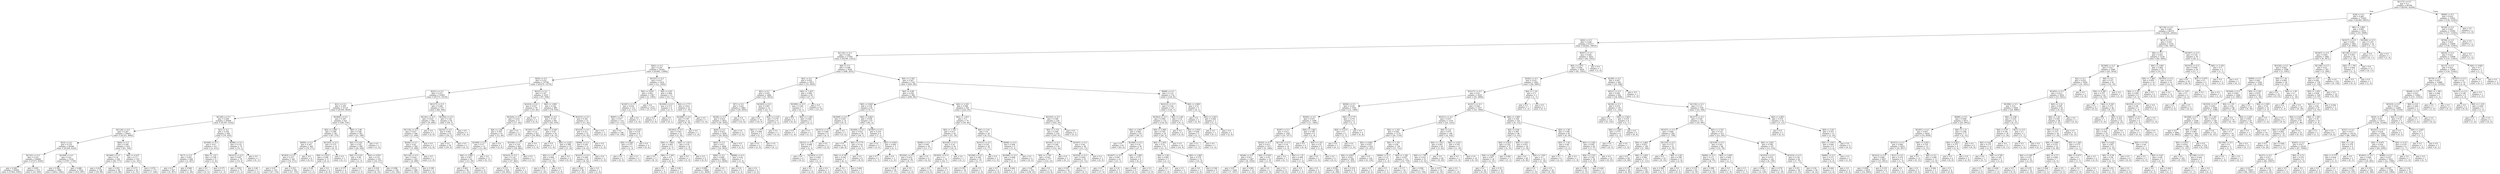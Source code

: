 digraph Tree {
node [shape=box] ;
0 [label="X[1173] <= 0.5\ngini = 0.5\nsamples = 84796\nvalue = [42502, 42294]"] ;
1 [label="X[36] <= 0.5\ngini = 0.485\nsamples = 72295\nvalue = [42364, 29931]"] ;
0 -> 1 [labeldistance=2.5, labelangle=45, headlabel="True"] ;
2 [label="X[1136] <= 0.5\ngini = 0.462\nsamples = 66376\nvalue = [42354, 24022]"] ;
1 -> 2 ;
3 [label="X[20] <= 0.5\ngini = 0.428\nsamples = 61217\nvalue = [42262, 18955]"] ;
2 -> 3 ;
4 [label="X[1130] <= 0.5\ngini = 0.392\nsamples = 57592\nvalue = [42180, 15412]"] ;
3 -> 4 ;
5 [label="X[45] <= 0.5\ngini = 0.355\nsamples = 54162\nvalue = [41682, 12480]"] ;
4 -> 5 ;
6 [label="X[30] <= 0.5\ngini = 0.332\nsamples = 52748\nvalue = [41670, 11078]"] ;
5 -> 6 ;
7 [label="X[221] <= 0.5\ngini = 0.315\nsamples = 51693\nvalue = [41573, 10120]"] ;
6 -> 7 ;
8 [label="X[11] <= 0.5\ngini = 0.305\nsamples = 51121\nvalue = [41505, 9616]"] ;
7 -> 8 ;
9 [label="X[1185] <= 0.5\ngini = 0.296\nsamples = 50499\nvalue = [41397, 9102]"] ;
8 -> 9 ;
10 [label="X[1126] <= 0.5\ngini = 0.287\nsamples = 50003\nvalue = [41321, 8682]"] ;
9 -> 10 ;
11 [label="X[10] <= 0.5\ngini = 0.279\nsamples = 49584\nvalue = [41260, 8324]"] ;
10 -> 11 ;
12 [label="X[1161] <= 0.5\ngini = 0.255\nsamples = 44068\nvalue = [37473, 6595]"] ;
11 -> 12 ;
13 [label="gini = 0.249\nsamples = 43858\nvalue = [37463, 6395]"] ;
12 -> 13 ;
14 [label="gini = 0.091\nsamples = 210\nvalue = [10, 200]"] ;
12 -> 14 ;
15 [label="X[1009] <= 0.5\ngini = 0.43\nsamples = 5516\nvalue = [3787, 1729]"] ;
11 -> 15 ;
16 [label="gini = 0.392\nsamples = 3894\nvalue = [2852, 1042]"] ;
15 -> 16 ;
17 [label="gini = 0.488\nsamples = 1622\nvalue = [935, 687]"] ;
15 -> 17 ;
18 [label="X[60] <= 0.5\ngini = 0.249\nsamples = 419\nvalue = [61, 358]"] ;
10 -> 18 ;
19 [label="X[1009] <= 0.5\ngini = 0.34\nsamples = 226\nvalue = [49, 177]"] ;
18 -> 19 ;
20 [label="gini = 0.424\nsamples = 128\nvalue = [39, 89]"] ;
19 -> 20 ;
21 [label="gini = 0.183\nsamples = 98\nvalue = [10, 88]"] ;
19 -> 21 ;
22 [label="X[0] <= 0.475\ngini = 0.117\nsamples = 193\nvalue = [12, 181]"] ;
18 -> 22 ;
23 [label="gini = 0.375\nsamples = 20\nvalue = [5, 15]"] ;
22 -> 23 ;
24 [label="gini = 0.078\nsamples = 173\nvalue = [7, 166]"] ;
22 -> 24 ;
25 [label="X[3] <= 0.5\ngini = 0.259\nsamples = 496\nvalue = [76, 420]"] ;
9 -> 25 ;
26 [label="X[1000] <= 0.5\ngini = 0.01\nsamples = 417\nvalue = [2, 415]"] ;
25 -> 26 ;
27 [label="X[17] <= 0.5\ngini = 0.005\nsamples = 408\nvalue = [1, 407]"] ;
26 -> 27 ;
28 [label="gini = 0.0\nsamples = 367\nvalue = [0, 367]"] ;
27 -> 28 ;
29 [label="gini = 0.048\nsamples = 41\nvalue = [1, 40]"] ;
27 -> 29 ;
30 [label="X[0] <= 1.67\ngini = 0.198\nsamples = 9\nvalue = [1, 8]"] ;
26 -> 30 ;
31 [label="gini = 0.0\nsamples = 5\nvalue = [0, 5]"] ;
30 -> 31 ;
32 [label="gini = 0.375\nsamples = 4\nvalue = [1, 3]"] ;
30 -> 32 ;
33 [label="X[998] <= 0.5\ngini = 0.119\nsamples = 79\nvalue = [74, 5]"] ;
25 -> 33 ;
34 [label="X[1012] <= 0.5\ngini = 0.097\nsamples = 78\nvalue = [74, 4]"] ;
33 -> 34 ;
35 [label="gini = 0.053\nsamples = 73\nvalue = [71, 2]"] ;
34 -> 35 ;
36 [label="gini = 0.48\nsamples = 5\nvalue = [3, 2]"] ;
34 -> 36 ;
37 [label="gini = 0.0\nsamples = 1\nvalue = [0, 1]"] ;
33 -> 37 ;
38 [label="X[1009] <= 0.5\ngini = 0.287\nsamples = 622\nvalue = [108, 514]"] ;
8 -> 38 ;
39 [label="X[0] <= 2.885\ngini = 0.366\nsamples = 361\nvalue = [87, 274]"] ;
38 -> 39 ;
40 [label="X[999] <= 0.5\ngini = 0.347\nsamples = 349\nvalue = [78, 271]"] ;
39 -> 40 ;
41 [label="X[1003] <= 0.5\ngini = 0.337\nsamples = 345\nvalue = [74, 271]"] ;
40 -> 41 ;
42 [label="gini = 0.41\nsamples = 163\nvalue = [47, 116]"] ;
41 -> 42 ;
43 [label="gini = 0.253\nsamples = 182\nvalue = [27, 155]"] ;
41 -> 43 ;
44 [label="gini = 0.0\nsamples = 4\nvalue = [4, 0]"] ;
40 -> 44 ;
45 [label="X[1203] <= 0.5\ngini = 0.375\nsamples = 12\nvalue = [9, 3]"] ;
39 -> 45 ;
46 [label="X[0] <= 2.915\ngini = 0.298\nsamples = 11\nvalue = [9, 2]"] ;
45 -> 46 ;
47 [label="gini = 0.48\nsamples = 5\nvalue = [3, 2]"] ;
46 -> 47 ;
48 [label="gini = 0.0\nsamples = 6\nvalue = [6, 0]"] ;
46 -> 48 ;
49 [label="gini = 0.0\nsamples = 1\nvalue = [0, 1]"] ;
45 -> 49 ;
50 [label="X[0] <= 2.96\ngini = 0.148\nsamples = 261\nvalue = [21, 240]"] ;
38 -> 50 ;
51 [label="X[0] <= 0.325\ngini = 0.142\nsamples = 260\nvalue = [20, 240]"] ;
50 -> 51 ;
52 [label="X[0] <= 0.315\ngini = 0.48\nsamples = 5\nvalue = [2, 3]"] ;
51 -> 52 ;
53 [label="gini = 0.375\nsamples = 4\nvalue = [1, 3]"] ;
52 -> 53 ;
54 [label="gini = 0.0\nsamples = 1\nvalue = [1, 0]"] ;
52 -> 54 ;
55 [label="X[0] <= 0.935\ngini = 0.131\nsamples = 255\nvalue = [18, 237]"] ;
51 -> 55 ;
56 [label="gini = 0.228\nsamples = 61\nvalue = [8, 53]"] ;
55 -> 56 ;
57 [label="gini = 0.098\nsamples = 194\nvalue = [10, 184]"] ;
55 -> 57 ;
58 [label="gini = 0.0\nsamples = 1\nvalue = [1, 0]"] ;
50 -> 58 ;
59 [label="X[1217] <= 0.5\ngini = 0.209\nsamples = 572\nvalue = [68, 504]"] ;
7 -> 59 ;
60 [label="X[1241] <= 0.5\ngini = 0.035\nsamples = 508\nvalue = [9, 499]"] ;
59 -> 60 ;
61 [label="X[1134] <= 0.5\ngini = 0.027\nsamples = 506\nvalue = [7, 499]"] ;
60 -> 61 ;
62 [label="X[206] <= 0.5\ngini = 0.02\nsamples = 504\nvalue = [5, 499]"] ;
61 -> 62 ;
63 [label="X[1116] <= 0.5\ngini = 0.016\nsamples = 503\nvalue = [4, 499]"] ;
62 -> 63 ;
64 [label="gini = 0.012\nsamples = 494\nvalue = [3, 491]"] ;
63 -> 64 ;
65 [label="gini = 0.198\nsamples = 9\nvalue = [1, 8]"] ;
63 -> 65 ;
66 [label="gini = 0.0\nsamples = 1\nvalue = [1, 0]"] ;
62 -> 66 ;
67 [label="gini = 0.0\nsamples = 2\nvalue = [2, 0]"] ;
61 -> 67 ;
68 [label="gini = 0.0\nsamples = 2\nvalue = [2, 0]"] ;
60 -> 68 ;
69 [label="X[1054] <= 0.5\ngini = 0.144\nsamples = 64\nvalue = [59, 5]"] ;
59 -> 69 ;
70 [label="X[210] <= 0.5\ngini = 0.063\nsamples = 61\nvalue = [59, 2]"] ;
69 -> 70 ;
71 [label="gini = 0.0\nsamples = 59\nvalue = [59, 0]"] ;
70 -> 71 ;
72 [label="gini = 0.0\nsamples = 2\nvalue = [0, 2]"] ;
70 -> 72 ;
73 [label="gini = 0.0\nsamples = 3\nvalue = [0, 3]"] ;
69 -> 73 ;
74 [label="X[222] <= 0.5\ngini = 0.167\nsamples = 1055\nvalue = [97, 958]"] ;
6 -> 74 ;
75 [label="X[1010] <= 0.5\ngini = 0.437\nsamples = 59\nvalue = [19, 40]"] ;
74 -> 75 ;
76 [label="X[1020] <= 0.5\ngini = 0.419\nsamples = 57\nvalue = [17, 40]"] ;
75 -> 76 ;
77 [label="X[0] <= 2.96\ngini = 0.397\nsamples = 55\nvalue = [15, 40]"] ;
76 -> 77 ;
78 [label="X[1009] <= 0.5\ngini = 0.37\nsamples = 53\nvalue = [13, 40]"] ;
77 -> 78 ;
79 [label="X[0] <= 2.895\ngini = 0.427\nsamples = 42\nvalue = [13, 29]"] ;
78 -> 79 ;
80 [label="gini = 0.461\nsamples = 36\nvalue = [13, 23]"] ;
79 -> 80 ;
81 [label="gini = 0.0\nsamples = 6\nvalue = [0, 6]"] ;
79 -> 81 ;
82 [label="gini = 0.0\nsamples = 11\nvalue = [0, 11]"] ;
78 -> 82 ;
83 [label="gini = 0.0\nsamples = 2\nvalue = [2, 0]"] ;
77 -> 83 ;
84 [label="gini = 0.0\nsamples = 2\nvalue = [2, 0]"] ;
76 -> 84 ;
85 [label="gini = 0.0\nsamples = 2\nvalue = [2, 0]"] ;
75 -> 85 ;
86 [label="X[0] <= 2.895\ngini = 0.144\nsamples = 996\nvalue = [78, 918]"] ;
74 -> 86 ;
87 [label="X[996] <= 0.5\ngini = 0.129\nsamples = 941\nvalue = [65, 876]"] ;
86 -> 87 ;
88 [label="X[1045] <= 0.5\ngini = 0.12\nsamples = 921\nvalue = [59, 862]"] ;
87 -> 88 ;
89 [label="X[1038] <= 0.5\ngini = 0.118\nsamples = 920\nvalue = [58, 862]"] ;
88 -> 89 ;
90 [label="X[1033] <= 0.5\ngini = 0.116\nsamples = 919\nvalue = [57, 862]"] ;
89 -> 90 ;
91 [label="gini = 0.115\nsamples = 918\nvalue = [56, 862]"] ;
90 -> 91 ;
92 [label="gini = 0.0\nsamples = 1\nvalue = [1, 0]"] ;
90 -> 92 ;
93 [label="gini = 0.0\nsamples = 1\nvalue = [1, 0]"] ;
89 -> 93 ;
94 [label="gini = 0.0\nsamples = 1\nvalue = [1, 0]"] ;
88 -> 94 ;
95 [label="X[0] <= 0.565\ngini = 0.42\nsamples = 20\nvalue = [6, 14]"] ;
87 -> 95 ;
96 [label="gini = 0.0\nsamples = 1\nvalue = [1, 0]"] ;
95 -> 96 ;
97 [label="X[0] <= 2.625\ngini = 0.388\nsamples = 19\nvalue = [5, 14]"] ;
95 -> 97 ;
98 [label="X[0] <= 2.35\ngini = 0.444\nsamples = 15\nvalue = [5, 10]"] ;
97 -> 98 ;
99 [label="gini = 0.278\nsamples = 12\nvalue = [2, 10]"] ;
98 -> 99 ;
100 [label="gini = 0.0\nsamples = 3\nvalue = [3, 0]"] ;
98 -> 100 ;
101 [label="gini = 0.0\nsamples = 4\nvalue = [0, 4]"] ;
97 -> 101 ;
102 [label="X[1015] <= 0.5\ngini = 0.361\nsamples = 55\nvalue = [13, 42]"] ;
86 -> 102 ;
103 [label="X[1010] <= 0.5\ngini = 0.311\nsamples = 52\nvalue = [10, 42]"] ;
102 -> 103 ;
104 [label="X[996] <= 0.5\ngini = 0.291\nsamples = 51\nvalue = [9, 42]"] ;
103 -> 104 ;
105 [label="X[1031] <= 0.5\ngini = 0.269\nsamples = 50\nvalue = [8, 42]"] ;
104 -> 105 ;
106 [label="gini = 0.245\nsamples = 49\nvalue = [7, 42]"] ;
105 -> 106 ;
107 [label="gini = 0.0\nsamples = 1\nvalue = [1, 0]"] ;
105 -> 107 ;
108 [label="gini = 0.0\nsamples = 1\nvalue = [1, 0]"] ;
104 -> 108 ;
109 [label="gini = 0.0\nsamples = 1\nvalue = [1, 0]"] ;
103 -> 109 ;
110 [label="gini = 0.0\nsamples = 3\nvalue = [3, 0]"] ;
102 -> 110 ;
111 [label="X[1241] <= 0.5\ngini = 0.017\nsamples = 1414\nvalue = [12, 1402]"] ;
5 -> 111 ;
112 [label="X[0] <= 0.655\ngini = 0.003\nsamples = 1387\nvalue = [2, 1385]"] ;
111 -> 112 ;
113 [label="X[1007] <= 0.5\ngini = 0.034\nsamples = 115\nvalue = [2, 113]"] ;
112 -> 113 ;
114 [label="X[997] <= 0.5\ngini = 0.017\nsamples = 114\nvalue = [1, 113]"] ;
113 -> 114 ;
115 [label="gini = 0.0\nsamples = 106\nvalue = [0, 106]"] ;
114 -> 115 ;
116 [label="X[0] <= 0.525\ngini = 0.219\nsamples = 8\nvalue = [1, 7]"] ;
114 -> 116 ;
117 [label="X[0] <= 0.465\ngini = 0.375\nsamples = 4\nvalue = [1, 3]"] ;
116 -> 117 ;
118 [label="gini = 0.0\nsamples = 2\nvalue = [0, 2]"] ;
117 -> 118 ;
119 [label="gini = 0.5\nsamples = 2\nvalue = [1, 1]"] ;
117 -> 119 ;
120 [label="gini = 0.0\nsamples = 4\nvalue = [0, 4]"] ;
116 -> 120 ;
121 [label="gini = 0.0\nsamples = 1\nvalue = [1, 0]"] ;
113 -> 121 ;
122 [label="gini = 0.0\nsamples = 1272\nvalue = [0, 1272]"] ;
112 -> 122 ;
123 [label="X[0] <= 0.83\ngini = 0.466\nsamples = 27\nvalue = [10, 17]"] ;
111 -> 123 ;
124 [label="X[1009] <= 0.5\ngini = 0.375\nsamples = 4\nvalue = [3, 1]"] ;
123 -> 124 ;
125 [label="gini = 0.0\nsamples = 3\nvalue = [3, 0]"] ;
124 -> 125 ;
126 [label="gini = 0.0\nsamples = 1\nvalue = [0, 1]"] ;
124 -> 126 ;
127 [label="X[0] <= 2.775\ngini = 0.423\nsamples = 23\nvalue = [7, 16]"] ;
123 -> 127 ;
128 [label="X[1008] <= 0.5\ngini = 0.397\nsamples = 22\nvalue = [6, 16]"] ;
127 -> 128 ;
129 [label="X[1003] <= 0.5\ngini = 0.363\nsamples = 21\nvalue = [5, 16]"] ;
128 -> 129 ;
130 [label="X[0] <= 1.005\ngini = 0.463\nsamples = 11\nvalue = [4, 7]"] ;
129 -> 130 ;
131 [label="gini = 0.0\nsamples = 3\nvalue = [0, 3]"] ;
130 -> 131 ;
132 [label="X[0] <= 1.205\ngini = 0.5\nsamples = 8\nvalue = [4, 4]"] ;
130 -> 132 ;
133 [label="gini = 0.0\nsamples = 1\nvalue = [1, 0]"] ;
132 -> 133 ;
134 [label="gini = 0.49\nsamples = 7\nvalue = [3, 4]"] ;
132 -> 134 ;
135 [label="X[0] <= 1.015\ngini = 0.18\nsamples = 10\nvalue = [1, 9]"] ;
129 -> 135 ;
136 [label="gini = 0.0\nsamples = 1\nvalue = [1, 0]"] ;
135 -> 136 ;
137 [label="gini = 0.0\nsamples = 9\nvalue = [0, 9]"] ;
135 -> 137 ;
138 [label="gini = 0.0\nsamples = 1\nvalue = [1, 0]"] ;
128 -> 138 ;
139 [label="gini = 0.0\nsamples = 1\nvalue = [1, 0]"] ;
127 -> 139 ;
140 [label="X[8] <= 0.5\ngini = 0.248\nsamples = 3430\nvalue = [498, 2932]"] ;
4 -> 140 ;
141 [label="X[2] <= 0.5\ngini = 0.052\nsamples = 2912\nvalue = [78, 2834]"] ;
140 -> 141 ;
142 [label="X[5] <= 0.5\ngini = 0.035\nsamples = 2884\nvalue = [51, 2833]"] ;
141 -> 142 ;
143 [label="X[7] <= 0.5\ngini = 0.021\nsamples = 2862\nvalue = [30, 2832]"] ;
142 -> 143 ;
144 [label="X[106] <= 0.5\ngini = 0.014\nsamples = 2852\nvalue = [20, 2832]"] ;
143 -> 144 ;
145 [label="X[49] <= 0.5\ngini = 0.013\nsamples = 2850\nvalue = [18, 2832]"] ;
144 -> 145 ;
146 [label="X[85] <= 0.5\ngini = 0.011\nsamples = 2848\nvalue = [16, 2832]"] ;
145 -> 146 ;
147 [label="X[96] <= 0.5\ngini = 0.009\nsamples = 2841\nvalue = [13, 2828]"] ;
146 -> 147 ;
148 [label="gini = 0.008\nsamples = 2840\nvalue = [12, 2828]"] ;
147 -> 148 ;
149 [label="gini = 0.0\nsamples = 1\nvalue = [1, 0]"] ;
147 -> 149 ;
150 [label="X[998] <= 0.5\ngini = 0.49\nsamples = 7\nvalue = [3, 4]"] ;
146 -> 150 ;
151 [label="gini = 0.32\nsamples = 5\nvalue = [1, 4]"] ;
150 -> 151 ;
152 [label="gini = 0.0\nsamples = 2\nvalue = [2, 0]"] ;
150 -> 152 ;
153 [label="gini = 0.0\nsamples = 2\nvalue = [2, 0]"] ;
145 -> 153 ;
154 [label="gini = 0.0\nsamples = 2\nvalue = [2, 0]"] ;
144 -> 154 ;
155 [label="gini = 0.0\nsamples = 10\nvalue = [10, 0]"] ;
143 -> 155 ;
156 [label="X[1003] <= 0.5\ngini = 0.087\nsamples = 22\nvalue = [21, 1]"] ;
142 -> 156 ;
157 [label="gini = 0.0\nsamples = 16\nvalue = [16, 0]"] ;
156 -> 157 ;
158 [label="X[0] <= 2.155\ngini = 0.278\nsamples = 6\nvalue = [5, 1]"] ;
156 -> 158 ;
159 [label="X[0] <= 1.475\ngini = 0.444\nsamples = 3\nvalue = [2, 1]"] ;
158 -> 159 ;
160 [label="gini = 0.0\nsamples = 2\nvalue = [2, 0]"] ;
159 -> 160 ;
161 [label="gini = 0.0\nsamples = 1\nvalue = [0, 1]"] ;
159 -> 161 ;
162 [label="gini = 0.0\nsamples = 3\nvalue = [3, 0]"] ;
158 -> 162 ;
163 [label="X[0] <= 1.455\ngini = 0.069\nsamples = 28\nvalue = [27, 1]"] ;
141 -> 163 ;
164 [label="X[1009] <= 0.5\ngini = 0.245\nsamples = 7\nvalue = [6, 1]"] ;
163 -> 164 ;
165 [label="gini = 0.0\nsamples = 4\nvalue = [4, 0]"] ;
164 -> 165 ;
166 [label="X[0] <= 1.445\ngini = 0.444\nsamples = 3\nvalue = [2, 1]"] ;
164 -> 166 ;
167 [label="gini = 0.0\nsamples = 1\nvalue = [1, 0]"] ;
166 -> 167 ;
168 [label="gini = 0.5\nsamples = 2\nvalue = [1, 1]"] ;
166 -> 168 ;
169 [label="gini = 0.0\nsamples = 21\nvalue = [21, 0]"] ;
163 -> 169 ;
170 [label="X[0] <= 2.795\ngini = 0.307\nsamples = 518\nvalue = [420, 98]"] ;
140 -> 170 ;
171 [label="X[0] <= 0.99\ngini = 0.358\nsamples = 386\nvalue = [296, 90]"] ;
170 -> 171 ;
172 [label="X[0] <= 0.645\ngini = 0.158\nsamples = 81\nvalue = [74, 7]"] ;
171 -> 172 ;
173 [label="X[1009] <= 0.5\ngini = 0.459\nsamples = 14\nvalue = [9, 5]"] ;
172 -> 173 ;
174 [label="X[1013] <= 0.5\ngini = 0.494\nsamples = 9\nvalue = [4, 5]"] ;
173 -> 174 ;
175 [label="X[223] <= 0.5\ngini = 0.408\nsamples = 7\nvalue = [2, 5]"] ;
174 -> 175 ;
176 [label="gini = 0.0\nsamples = 4\nvalue = [0, 4]"] ;
175 -> 176 ;
177 [label="X[1003] <= 0.5\ngini = 0.444\nsamples = 3\nvalue = [2, 1]"] ;
175 -> 177 ;
178 [label="gini = 0.0\nsamples = 2\nvalue = [2, 0]"] ;
177 -> 178 ;
179 [label="gini = 0.0\nsamples = 1\nvalue = [0, 1]"] ;
177 -> 179 ;
180 [label="gini = 0.0\nsamples = 2\nvalue = [2, 0]"] ;
174 -> 180 ;
181 [label="gini = 0.0\nsamples = 5\nvalue = [5, 0]"] ;
173 -> 181 ;
182 [label="X[0] <= 0.825\ngini = 0.058\nsamples = 67\nvalue = [65, 2]"] ;
172 -> 182 ;
183 [label="X[1009] <= 0.5\ngini = 0.033\nsamples = 59\nvalue = [58, 1]"] ;
182 -> 183 ;
184 [label="gini = 0.0\nsamples = 44\nvalue = [44, 0]"] ;
183 -> 184 ;
185 [label="X[0] <= 0.775\ngini = 0.124\nsamples = 15\nvalue = [14, 1]"] ;
183 -> 185 ;
186 [label="X[0] <= 0.745\ngini = 0.245\nsamples = 7\nvalue = [6, 1]"] ;
185 -> 186 ;
187 [label="gini = 0.0\nsamples = 4\nvalue = [4, 0]"] ;
186 -> 187 ;
188 [label="gini = 0.444\nsamples = 3\nvalue = [2, 1]"] ;
186 -> 188 ;
189 [label="gini = 0.0\nsamples = 8\nvalue = [8, 0]"] ;
185 -> 189 ;
190 [label="X[1003] <= 0.5\ngini = 0.219\nsamples = 8\nvalue = [7, 1]"] ;
182 -> 190 ;
191 [label="gini = 0.0\nsamples = 5\nvalue = [5, 0]"] ;
190 -> 191 ;
192 [label="X[0] <= 0.835\ngini = 0.444\nsamples = 3\nvalue = [2, 1]"] ;
190 -> 192 ;
193 [label="gini = 0.5\nsamples = 2\nvalue = [1, 1]"] ;
192 -> 193 ;
194 [label="gini = 0.0\nsamples = 1\nvalue = [1, 0]"] ;
192 -> 194 ;
195 [label="X[0] <= 2.505\ngini = 0.396\nsamples = 305\nvalue = [222, 83]"] ;
171 -> 195 ;
196 [label="X[0] <= 1.815\ngini = 0.5\nsamples = 79\nvalue = [39, 40]"] ;
195 -> 196 ;
197 [label="X[0] <= 1.745\ngini = 0.471\nsamples = 50\nvalue = [31, 19]"] ;
196 -> 197 ;
198 [label="X[996] <= 0.5\ngini = 0.491\nsamples = 30\nvalue = [13, 17]"] ;
197 -> 198 ;
199 [label="X[1026] <= 0.5\ngini = 0.453\nsamples = 26\nvalue = [9, 17]"] ;
198 -> 199 ;
200 [label="gini = 0.413\nsamples = 24\nvalue = [7, 17]"] ;
199 -> 200 ;
201 [label="gini = 0.0\nsamples = 2\nvalue = [2, 0]"] ;
199 -> 201 ;
202 [label="gini = 0.0\nsamples = 4\nvalue = [4, 0]"] ;
198 -> 202 ;
203 [label="X[1030] <= 0.5\ngini = 0.18\nsamples = 20\nvalue = [18, 2]"] ;
197 -> 203 ;
204 [label="X[1003] <= 0.5\ngini = 0.1\nsamples = 19\nvalue = [18, 1]"] ;
203 -> 204 ;
205 [label="gini = 0.0\nsamples = 14\nvalue = [14, 0]"] ;
204 -> 205 ;
206 [label="gini = 0.32\nsamples = 5\nvalue = [4, 1]"] ;
204 -> 206 ;
207 [label="gini = 0.0\nsamples = 1\nvalue = [0, 1]"] ;
203 -> 207 ;
208 [label="X[0] <= 2.43\ngini = 0.4\nsamples = 29\nvalue = [8, 21]"] ;
196 -> 208 ;
209 [label="X[1031] <= 0.5\ngini = 0.255\nsamples = 20\nvalue = [3, 17]"] ;
208 -> 209 ;
210 [label="X[1004] <= 0.5\ngini = 0.188\nsamples = 19\nvalue = [2, 17]"] ;
209 -> 210 ;
211 [label="gini = 0.105\nsamples = 18\nvalue = [1, 17]"] ;
210 -> 211 ;
212 [label="gini = 0.0\nsamples = 1\nvalue = [1, 0]"] ;
210 -> 212 ;
213 [label="gini = 0.0\nsamples = 1\nvalue = [1, 0]"] ;
209 -> 213 ;
214 [label="X[996] <= 0.5\ngini = 0.494\nsamples = 9\nvalue = [5, 4]"] ;
208 -> 214 ;
215 [label="X[1009] <= 0.5\ngini = 0.408\nsamples = 7\nvalue = [5, 2]"] ;
214 -> 215 ;
216 [label="gini = 0.0\nsamples = 4\nvalue = [4, 0]"] ;
215 -> 216 ;
217 [label="gini = 0.444\nsamples = 3\nvalue = [1, 2]"] ;
215 -> 217 ;
218 [label="gini = 0.0\nsamples = 2\nvalue = [0, 2]"] ;
214 -> 218 ;
219 [label="X[1010] <= 0.5\ngini = 0.308\nsamples = 226\nvalue = [183, 43]"] ;
195 -> 219 ;
220 [label="X[0] <= 2.725\ngini = 0.299\nsamples = 224\nvalue = [183, 41]"] ;
219 -> 220 ;
221 [label="X[1041] <= 0.5\ngini = 0.249\nsamples = 178\nvalue = [152, 26]"] ;
220 -> 221 ;
222 [label="X[0] <= 2.705\ngini = 0.243\nsamples = 177\nvalue = [152, 25]"] ;
221 -> 222 ;
223 [label="gini = 0.26\nsamples = 163\nvalue = [138, 25]"] ;
222 -> 223 ;
224 [label="gini = 0.0\nsamples = 14\nvalue = [14, 0]"] ;
222 -> 224 ;
225 [label="gini = 0.0\nsamples = 1\nvalue = [0, 1]"] ;
221 -> 225 ;
226 [label="X[1007] <= 0.5\ngini = 0.44\nsamples = 46\nvalue = [31, 15]"] ;
220 -> 226 ;
227 [label="X[1018] <= 0.5\ngini = 0.402\nsamples = 43\nvalue = [31, 12]"] ;
226 -> 227 ;
228 [label="gini = 0.387\nsamples = 42\nvalue = [31, 11]"] ;
227 -> 228 ;
229 [label="gini = 0.0\nsamples = 1\nvalue = [0, 1]"] ;
227 -> 229 ;
230 [label="gini = 0.0\nsamples = 3\nvalue = [0, 3]"] ;
226 -> 230 ;
231 [label="gini = 0.0\nsamples = 2\nvalue = [0, 2]"] ;
219 -> 231 ;
232 [label="X[998] <= 0.5\ngini = 0.114\nsamples = 132\nvalue = [124, 8]"] ;
170 -> 232 ;
233 [label="X[1012] <= 0.5\ngini = 0.104\nsamples = 127\nvalue = [120, 7]"] ;
232 -> 233 ;
234 [label="X[1003] <= 0.5\ngini = 0.094\nsamples = 122\nvalue = [116, 6]"] ;
233 -> 234 ;
235 [label="X[0] <= 2.955\ngini = 0.062\nsamples = 93\nvalue = [90, 3]"] ;
234 -> 235 ;
236 [label="gini = 0.0\nsamples = 63\nvalue = [63, 0]"] ;
235 -> 236 ;
237 [label="X[1009] <= 0.5\ngini = 0.18\nsamples = 30\nvalue = [27, 3]"] ;
235 -> 237 ;
238 [label="X[1007] <= 0.5\ngini = 0.087\nsamples = 22\nvalue = [21, 1]"] ;
237 -> 238 ;
239 [label="gini = 0.0\nsamples = 17\nvalue = [17, 0]"] ;
238 -> 239 ;
240 [label="gini = 0.32\nsamples = 5\nvalue = [4, 1]"] ;
238 -> 240 ;
241 [label="X[0] <= 2.995\ngini = 0.375\nsamples = 8\nvalue = [6, 2]"] ;
237 -> 241 ;
242 [label="gini = 0.444\nsamples = 6\nvalue = [4, 2]"] ;
241 -> 242 ;
243 [label="gini = 0.0\nsamples = 2\nvalue = [2, 0]"] ;
241 -> 243 ;
244 [label="X[0] <= 2.905\ngini = 0.185\nsamples = 29\nvalue = [26, 3]"] ;
234 -> 244 ;
245 [label="X[0] <= 2.835\ngini = 0.32\nsamples = 15\nvalue = [12, 3]"] ;
244 -> 245 ;
246 [label="X[0] <= 2.82\ngini = 0.444\nsamples = 3\nvalue = [2, 1]"] ;
245 -> 246 ;
247 [label="gini = 0.0\nsamples = 1\nvalue = [1, 0]"] ;
246 -> 247 ;
248 [label="gini = 0.5\nsamples = 2\nvalue = [1, 1]"] ;
246 -> 248 ;
249 [label="X[0] <= 2.845\ngini = 0.278\nsamples = 12\nvalue = [10, 2]"] ;
245 -> 249 ;
250 [label="gini = 0.0\nsamples = 3\nvalue = [3, 0]"] ;
249 -> 250 ;
251 [label="gini = 0.346\nsamples = 9\nvalue = [7, 2]"] ;
249 -> 251 ;
252 [label="gini = 0.0\nsamples = 14\nvalue = [14, 0]"] ;
244 -> 252 ;
253 [label="X[0] <= 2.94\ngini = 0.32\nsamples = 5\nvalue = [4, 1]"] ;
233 -> 253 ;
254 [label="gini = 0.0\nsamples = 2\nvalue = [2, 0]"] ;
253 -> 254 ;
255 [label="X[0] <= 2.955\ngini = 0.444\nsamples = 3\nvalue = [2, 1]"] ;
253 -> 255 ;
256 [label="gini = 0.5\nsamples = 2\nvalue = [1, 1]"] ;
255 -> 256 ;
257 [label="gini = 0.0\nsamples = 1\nvalue = [1, 0]"] ;
255 -> 257 ;
258 [label="X[0] <= 2.885\ngini = 0.32\nsamples = 5\nvalue = [4, 1]"] ;
232 -> 258 ;
259 [label="gini = 0.0\nsamples = 2\nvalue = [2, 0]"] ;
258 -> 259 ;
260 [label="X[0] <= 2.925\ngini = 0.444\nsamples = 3\nvalue = [2, 1]"] ;
258 -> 260 ;
261 [label="gini = 0.0\nsamples = 1\nvalue = [0, 1]"] ;
260 -> 261 ;
262 [label="gini = 0.0\nsamples = 2\nvalue = [2, 0]"] ;
260 -> 262 ;
263 [label="X[597] <= 0.5\ngini = 0.044\nsamples = 3625\nvalue = [82, 3543]"] ;
3 -> 263 ;
264 [label="X[0] <= 2.675\ngini = 0.044\nsamples = 3624\nvalue = [81, 3543]"] ;
263 -> 264 ;
265 [label="X[382] <= 0.5\ngini = 0.031\nsamples = 2941\nvalue = [46, 2895]"] ;
264 -> 265 ;
266 [label="X[1217] <= 0.5\ngini = 0.03\nsamples = 2939\nvalue = [45, 2894]"] ;
265 -> 266 ;
267 [label="X[928] <= 0.5\ngini = 0.016\nsamples = 1502\nvalue = [12, 1490]"] ;
266 -> 267 ;
268 [label="X[290] <= 0.5\ngini = 0.015\nsamples = 1496\nvalue = [11, 1485]"] ;
267 -> 268 ;
269 [label="X[287] <= 0.5\ngini = 0.013\nsamples = 1487\nvalue = [10, 1477]"] ;
268 -> 269 ;
270 [label="X[320] <= 0.5\ngini = 0.012\nsamples = 1477\nvalue = [9, 1468]"] ;
269 -> 270 ;
271 [label="X[246] <= 0.5\ngini = 0.011\nsamples = 1467\nvalue = [8, 1459]"] ;
270 -> 271 ;
272 [label="gini = 0.01\nsamples = 1444\nvalue = [7, 1437]"] ;
271 -> 272 ;
273 [label="gini = 0.083\nsamples = 23\nvalue = [1, 22]"] ;
271 -> 273 ;
274 [label="X[0] <= 0.835\ngini = 0.18\nsamples = 10\nvalue = [1, 9]"] ;
270 -> 274 ;
275 [label="gini = 0.0\nsamples = 1\nvalue = [1, 0]"] ;
274 -> 275 ;
276 [label="gini = 0.0\nsamples = 9\nvalue = [0, 9]"] ;
274 -> 276 ;
277 [label="X[1130] <= 0.5\ngini = 0.18\nsamples = 10\nvalue = [1, 9]"] ;
269 -> 277 ;
278 [label="gini = 0.0\nsamples = 7\nvalue = [0, 7]"] ;
277 -> 278 ;
279 [label="X[0] <= 1.35\ngini = 0.444\nsamples = 3\nvalue = [1, 2]"] ;
277 -> 279 ;
280 [label="gini = 0.0\nsamples = 1\nvalue = [1, 0]"] ;
279 -> 280 ;
281 [label="gini = 0.0\nsamples = 2\nvalue = [0, 2]"] ;
279 -> 281 ;
282 [label="X[0] <= 1.665\ngini = 0.198\nsamples = 9\nvalue = [1, 8]"] ;
268 -> 282 ;
283 [label="gini = 0.0\nsamples = 4\nvalue = [0, 4]"] ;
282 -> 283 ;
284 [label="X[0] <= 1.83\ngini = 0.32\nsamples = 5\nvalue = [1, 4]"] ;
282 -> 284 ;
285 [label="gini = 0.0\nsamples = 1\nvalue = [1, 0]"] ;
284 -> 285 ;
286 [label="gini = 0.0\nsamples = 4\nvalue = [0, 4]"] ;
284 -> 286 ;
287 [label="X[0] <= 0.775\ngini = 0.278\nsamples = 6\nvalue = [1, 5]"] ;
267 -> 287 ;
288 [label="X[0] <= 0.515\ngini = 0.5\nsamples = 2\nvalue = [1, 1]"] ;
287 -> 288 ;
289 [label="gini = 0.0\nsamples = 1\nvalue = [0, 1]"] ;
288 -> 289 ;
290 [label="gini = 0.0\nsamples = 1\nvalue = [1, 0]"] ;
288 -> 290 ;
291 [label="gini = 0.0\nsamples = 4\nvalue = [0, 4]"] ;
287 -> 291 ;
292 [label="X[1027] <= 0.5\ngini = 0.045\nsamples = 1437\nvalue = [33, 1404]"] ;
266 -> 292 ;
293 [label="X[1011] <= 0.5\ngini = 0.037\nsamples = 1276\nvalue = [24, 1252]"] ;
292 -> 293 ;
294 [label="X[0] <= 1.325\ngini = 0.034\nsamples = 1170\nvalue = [20, 1150]"] ;
293 -> 294 ;
295 [label="X[0] <= 0.865\ngini = 0.023\nsamples = 432\nvalue = [5, 427]"] ;
294 -> 295 ;
296 [label="X[0] <= 0.855\ngini = 0.032\nsamples = 308\nvalue = [5, 303]"] ;
295 -> 296 ;
297 [label="gini = 0.026\nsamples = 300\nvalue = [4, 296]"] ;
296 -> 297 ;
298 [label="gini = 0.219\nsamples = 8\nvalue = [1, 7]"] ;
296 -> 298 ;
299 [label="gini = 0.0\nsamples = 124\nvalue = [0, 124]"] ;
295 -> 299 ;
300 [label="X[0] <= 1.335\ngini = 0.04\nsamples = 738\nvalue = [15, 723]"] ;
294 -> 300 ;
301 [label="X[990] <= 0.5\ngini = 0.32\nsamples = 5\nvalue = [1, 4]"] ;
300 -> 301 ;
302 [label="gini = 0.0\nsamples = 3\nvalue = [0, 3]"] ;
301 -> 302 ;
303 [label="gini = 0.5\nsamples = 2\nvalue = [1, 1]"] ;
301 -> 303 ;
304 [label="X[0] <= 1.365\ngini = 0.037\nsamples = 733\nvalue = [14, 719]"] ;
300 -> 304 ;
305 [label="gini = 0.117\nsamples = 16\nvalue = [1, 15]"] ;
304 -> 305 ;
306 [label="gini = 0.036\nsamples = 717\nvalue = [13, 704]"] ;
304 -> 306 ;
307 [label="X[0] <= 2.6\ngini = 0.073\nsamples = 106\nvalue = [4, 102]"] ;
293 -> 307 ;
308 [label="X[0] <= 1.815\ngini = 0.061\nsamples = 95\nvalue = [3, 92]"] ;
307 -> 308 ;
309 [label="X[0] <= 1.795\ngini = 0.103\nsamples = 55\nvalue = [3, 52]"] ;
308 -> 309 ;
310 [label="gini = 0.071\nsamples = 54\nvalue = [2, 52]"] ;
309 -> 310 ;
311 [label="gini = 0.0\nsamples = 1\nvalue = [1, 0]"] ;
309 -> 311 ;
312 [label="gini = 0.0\nsamples = 40\nvalue = [0, 40]"] ;
308 -> 312 ;
313 [label="X[0] <= 2.615\ngini = 0.165\nsamples = 11\nvalue = [1, 10]"] ;
307 -> 313 ;
314 [label="gini = 0.0\nsamples = 1\nvalue = [1, 0]"] ;
313 -> 314 ;
315 [label="gini = 0.0\nsamples = 10\nvalue = [0, 10]"] ;
313 -> 315 ;
316 [label="X[0] <= 1.895\ngini = 0.106\nsamples = 161\nvalue = [9, 152]"] ;
292 -> 316 ;
317 [label="X[0] <= 0.84\ngini = 0.061\nsamples = 96\nvalue = [3, 93]"] ;
316 -> 317 ;
318 [label="X[0] <= 0.815\ngini = 0.102\nsamples = 37\nvalue = [2, 35]"] ;
317 -> 318 ;
319 [label="X[0] <= 0.665\ngini = 0.057\nsamples = 34\nvalue = [1, 33]"] ;
318 -> 319 ;
320 [label="gini = 0.0\nsamples = 24\nvalue = [0, 24]"] ;
319 -> 320 ;
321 [label="gini = 0.18\nsamples = 10\nvalue = [1, 9]"] ;
319 -> 321 ;
322 [label="gini = 0.444\nsamples = 3\nvalue = [1, 2]"] ;
318 -> 322 ;
323 [label="X[0] <= 1.815\ngini = 0.033\nsamples = 59\nvalue = [1, 58]"] ;
317 -> 323 ;
324 [label="gini = 0.0\nsamples = 40\nvalue = [0, 40]"] ;
323 -> 324 ;
325 [label="X[0] <= 1.825\ngini = 0.1\nsamples = 19\nvalue = [1, 18]"] ;
323 -> 325 ;
326 [label="gini = 0.0\nsamples = 1\nvalue = [1, 0]"] ;
325 -> 326 ;
327 [label="gini = 0.0\nsamples = 18\nvalue = [0, 18]"] ;
325 -> 327 ;
328 [label="X[0] <= 1.99\ngini = 0.168\nsamples = 65\nvalue = [6, 59]"] ;
316 -> 328 ;
329 [label="X[0] <= 1.92\ngini = 0.48\nsamples = 5\nvalue = [3, 2]"] ;
328 -> 329 ;
330 [label="gini = 0.5\nsamples = 4\nvalue = [2, 2]"] ;
329 -> 330 ;
331 [label="gini = 0.0\nsamples = 1\nvalue = [1, 0]"] ;
329 -> 331 ;
332 [label="X[0] <= 2.565\ngini = 0.095\nsamples = 60\nvalue = [3, 57]"] ;
328 -> 332 ;
333 [label="X[0] <= 2.555\ngini = 0.145\nsamples = 38\nvalue = [3, 35]"] ;
332 -> 333 ;
334 [label="gini = 0.108\nsamples = 35\nvalue = [2, 33]"] ;
333 -> 334 ;
335 [label="gini = 0.444\nsamples = 3\nvalue = [1, 2]"] ;
333 -> 335 ;
336 [label="gini = 0.0\nsamples = 22\nvalue = [0, 22]"] ;
332 -> 336 ;
337 [label="X[0] <= 1.24\ngini = 0.5\nsamples = 2\nvalue = [1, 1]"] ;
265 -> 337 ;
338 [label="gini = 0.0\nsamples = 1\nvalue = [1, 0]"] ;
337 -> 338 ;
339 [label="gini = 0.0\nsamples = 1\nvalue = [0, 1]"] ;
337 -> 339 ;
340 [label="X[249] <= 0.5\ngini = 0.097\nsamples = 683\nvalue = [35, 648]"] ;
264 -> 340 ;
341 [label="X[221] <= 0.5\ngini = 0.095\nsamples = 682\nvalue = [34, 648]"] ;
340 -> 341 ;
342 [label="X[238] <= 0.5\ngini = 0.014\nsamples = 143\nvalue = [1, 142]"] ;
341 -> 342 ;
343 [label="gini = 0.0\nsamples = 135\nvalue = [0, 135]"] ;
342 -> 343 ;
344 [label="X[0] <= 2.925\ngini = 0.219\nsamples = 8\nvalue = [1, 7]"] ;
342 -> 344 ;
345 [label="X[0] <= 2.905\ngini = 0.375\nsamples = 4\nvalue = [1, 3]"] ;
344 -> 345 ;
346 [label="gini = 0.0\nsamples = 3\nvalue = [0, 3]"] ;
345 -> 346 ;
347 [label="gini = 0.0\nsamples = 1\nvalue = [1, 0]"] ;
345 -> 347 ;
348 [label="gini = 0.0\nsamples = 4\nvalue = [0, 4]"] ;
344 -> 348 ;
349 [label="X[1130] <= 0.5\ngini = 0.115\nsamples = 539\nvalue = [33, 506]"] ;
341 -> 349 ;
350 [label="X[1217] <= 0.5\ngini = 0.109\nsamples = 521\nvalue = [30, 491]"] ;
349 -> 350 ;
351 [label="X[1027] <= 0.5\ngini = 0.066\nsamples = 206\nvalue = [7, 199]"] ;
350 -> 351 ;
352 [label="X[0] <= 2.805\ngini = 0.053\nsamples = 185\nvalue = [5, 180]"] ;
351 -> 352 ;
353 [label="gini = 0.0\nsamples = 68\nvalue = [0, 68]"] ;
352 -> 353 ;
354 [label="X[0] <= 2.855\ngini = 0.082\nsamples = 117\nvalue = [5, 112]"] ;
352 -> 354 ;
355 [label="gini = 0.153\nsamples = 48\nvalue = [4, 44]"] ;
354 -> 355 ;
356 [label="gini = 0.029\nsamples = 69\nvalue = [1, 68]"] ;
354 -> 356 ;
357 [label="X[1216] <= 0.5\ngini = 0.172\nsamples = 21\nvalue = [2, 19]"] ;
351 -> 357 ;
358 [label="gini = 0.0\nsamples = 10\nvalue = [0, 10]"] ;
357 -> 358 ;
359 [label="X[0] <= 2.83\ngini = 0.298\nsamples = 11\nvalue = [2, 9]"] ;
357 -> 359 ;
360 [label="gini = 0.346\nsamples = 9\nvalue = [2, 7]"] ;
359 -> 360 ;
361 [label="gini = 0.0\nsamples = 2\nvalue = [0, 2]"] ;
359 -> 361 ;
362 [label="X[0] <= 2.725\ngini = 0.135\nsamples = 315\nvalue = [23, 292]"] ;
350 -> 362 ;
363 [label="X[1039] <= 0.5\ngini = 0.201\nsamples = 88\nvalue = [10, 78]"] ;
362 -> 363 ;
364 [label="X[990] <= 0.5\ngini = 0.171\nsamples = 85\nvalue = [8, 77]"] ;
363 -> 364 ;
365 [label="gini = 0.119\nsamples = 63\nvalue = [4, 59]"] ;
364 -> 365 ;
366 [label="gini = 0.298\nsamples = 22\nvalue = [4, 18]"] ;
364 -> 366 ;
367 [label="X[0] <= 2.695\ngini = 0.444\nsamples = 3\nvalue = [2, 1]"] ;
363 -> 367 ;
368 [label="gini = 0.0\nsamples = 1\nvalue = [1, 0]"] ;
367 -> 368 ;
369 [label="gini = 0.5\nsamples = 2\nvalue = [1, 1]"] ;
367 -> 369 ;
370 [label="X[0] <= 2.825\ngini = 0.108\nsamples = 227\nvalue = [13, 214]"] ;
362 -> 370 ;
371 [label="X[1019] <= 0.5\ngini = 0.079\nsamples = 145\nvalue = [6, 139]"] ;
370 -> 371 ;
372 [label="gini = 0.058\nsamples = 133\nvalue = [4, 129]"] ;
371 -> 372 ;
373 [label="gini = 0.278\nsamples = 12\nvalue = [2, 10]"] ;
371 -> 373 ;
374 [label="X[1014] <= 0.5\ngini = 0.156\nsamples = 82\nvalue = [7, 75]"] ;
370 -> 374 ;
375 [label="gini = 0.101\nsamples = 56\nvalue = [3, 53]"] ;
374 -> 375 ;
376 [label="gini = 0.26\nsamples = 26\nvalue = [4, 22]"] ;
374 -> 376 ;
377 [label="X[0] <= 2.855\ngini = 0.278\nsamples = 18\nvalue = [3, 15]"] ;
349 -> 377 ;
378 [label="gini = 0.0\nsamples = 5\nvalue = [0, 5]"] ;
377 -> 378 ;
379 [label="X[0] <= 2.93\ngini = 0.355\nsamples = 13\nvalue = [3, 10]"] ;
377 -> 379 ;
380 [label="X[0] <= 2.915\ngini = 0.444\nsamples = 9\nvalue = [3, 6]"] ;
379 -> 380 ;
381 [label="X[990] <= 0.5\ngini = 0.375\nsamples = 8\nvalue = [2, 6]"] ;
380 -> 381 ;
382 [label="gini = 0.444\nsamples = 6\nvalue = [2, 4]"] ;
381 -> 382 ;
383 [label="gini = 0.0\nsamples = 2\nvalue = [0, 2]"] ;
381 -> 383 ;
384 [label="gini = 0.0\nsamples = 1\nvalue = [1, 0]"] ;
380 -> 384 ;
385 [label="gini = 0.0\nsamples = 4\nvalue = [0, 4]"] ;
379 -> 385 ;
386 [label="gini = 0.0\nsamples = 1\nvalue = [1, 0]"] ;
340 -> 386 ;
387 [label="gini = 0.0\nsamples = 1\nvalue = [1, 0]"] ;
263 -> 387 ;
388 [label="X[15] <= 0.5\ngini = 0.035\nsamples = 5159\nvalue = [92, 5067]"] ;
2 -> 388 ;
389 [label="X[4] <= 0.5\ngini = 0.025\nsamples = 5129\nvalue = [64, 5065]"] ;
388 -> 389 ;
390 [label="X[1009] <= 0.5\ngini = 0.017\nsamples = 5099\nvalue = [45, 5054]"] ;
389 -> 390 ;
391 [label="X[2] <= 0.5\ngini = 0.014\nsamples = 5056\nvalue = [35, 5021]"] ;
390 -> 391 ;
392 [label="X[1003] <= 0.5\ngini = 0.013\nsamples = 5054\nvalue = [33, 5021]"] ;
391 -> 392 ;
393 [label="X[1008] <= 0.5\ngini = 0.01\nsamples = 5004\nvalue = [24, 4980]"] ;
392 -> 393 ;
394 [label="X[999] <= 0.5\ngini = 0.008\nsamples = 4973\nvalue = [20, 4953]"] ;
393 -> 394 ;
395 [label="X[1007] <= 0.5\ngini = 0.007\nsamples = 4956\nvalue = [18, 4938]"] ;
394 -> 395 ;
396 [label="X[1015] <= 0.5\ngini = 0.006\nsamples = 4933\nvalue = [16, 4917]"] ;
395 -> 396 ;
397 [label="X[1012] <= 0.5\ngini = 0.006\nsamples = 4927\nvalue = [15, 4912]"] ;
396 -> 397 ;
398 [label="gini = 0.006\nsamples = 4919\nvalue = [14, 4905]"] ;
397 -> 398 ;
399 [label="gini = 0.219\nsamples = 8\nvalue = [1, 7]"] ;
397 -> 399 ;
400 [label="X[11] <= 0.5\ngini = 0.278\nsamples = 6\nvalue = [1, 5]"] ;
396 -> 400 ;
401 [label="gini = 0.0\nsamples = 1\nvalue = [1, 0]"] ;
400 -> 401 ;
402 [label="gini = 0.0\nsamples = 5\nvalue = [0, 5]"] ;
400 -> 402 ;
403 [label="X[0] <= 0.835\ngini = 0.159\nsamples = 23\nvalue = [2, 21]"] ;
395 -> 403 ;
404 [label="gini = 0.0\nsamples = 12\nvalue = [0, 12]"] ;
403 -> 404 ;
405 [label="X[6] <= 0.5\ngini = 0.298\nsamples = 11\nvalue = [2, 9]"] ;
403 -> 405 ;
406 [label="gini = 0.444\nsamples = 3\nvalue = [2, 1]"] ;
405 -> 406 ;
407 [label="gini = 0.0\nsamples = 8\nvalue = [0, 8]"] ;
405 -> 407 ;
408 [label="X[0] <= 1.33\ngini = 0.208\nsamples = 17\nvalue = [2, 15]"] ;
394 -> 408 ;
409 [label="X[0] <= 0.825\ngini = 0.375\nsamples = 8\nvalue = [2, 6]"] ;
408 -> 409 ;
410 [label="gini = 0.0\nsamples = 6\nvalue = [0, 6]"] ;
409 -> 410 ;
411 [label="gini = 0.0\nsamples = 2\nvalue = [2, 0]"] ;
409 -> 411 ;
412 [label="gini = 0.0\nsamples = 9\nvalue = [0, 9]"] ;
408 -> 412 ;
413 [label="X[0] <= 2.88\ngini = 0.225\nsamples = 31\nvalue = [4, 27]"] ;
393 -> 413 ;
414 [label="X[0] <= 0.97\ngini = 0.185\nsamples = 29\nvalue = [3, 26]"] ;
413 -> 414 ;
415 [label="X[0] <= 0.61\ngini = 0.375\nsamples = 12\nvalue = [3, 9]"] ;
414 -> 415 ;
416 [label="gini = 0.0\nsamples = 7\nvalue = [0, 7]"] ;
415 -> 416 ;
417 [label="X[0] <= 0.785\ngini = 0.48\nsamples = 5\nvalue = [3, 2]"] ;
415 -> 417 ;
418 [label="gini = 0.0\nsamples = 2\nvalue = [2, 0]"] ;
417 -> 418 ;
419 [label="gini = 0.444\nsamples = 3\nvalue = [1, 2]"] ;
417 -> 419 ;
420 [label="gini = 0.0\nsamples = 17\nvalue = [0, 17]"] ;
414 -> 420 ;
421 [label="X[11] <= 0.5\ngini = 0.5\nsamples = 2\nvalue = [1, 1]"] ;
413 -> 421 ;
422 [label="gini = 0.0\nsamples = 1\nvalue = [1, 0]"] ;
421 -> 422 ;
423 [label="gini = 0.0\nsamples = 1\nvalue = [0, 1]"] ;
421 -> 423 ;
424 [label="X[0] <= 2.14\ngini = 0.295\nsamples = 50\nvalue = [9, 41]"] ;
392 -> 424 ;
425 [label="X[0] <= 1.05\ngini = 0.249\nsamples = 48\nvalue = [7, 41]"] ;
424 -> 425 ;
426 [label="X[0] <= 0.92\ngini = 0.313\nsamples = 36\nvalue = [7, 29]"] ;
425 -> 426 ;
427 [label="X[0] <= 0.685\ngini = 0.219\nsamples = 32\nvalue = [4, 28]"] ;
426 -> 427 ;
428 [label="X[0] <= 0.395\ngini = 0.147\nsamples = 25\nvalue = [2, 23]"] ;
427 -> 428 ;
429 [label="gini = 0.0\nsamples = 9\nvalue = [0, 9]"] ;
428 -> 429 ;
430 [label="gini = 0.219\nsamples = 16\nvalue = [2, 14]"] ;
428 -> 430 ;
431 [label="X[0] <= 0.73\ngini = 0.408\nsamples = 7\nvalue = [2, 5]"] ;
427 -> 431 ;
432 [label="gini = 0.444\nsamples = 3\nvalue = [2, 1]"] ;
431 -> 432 ;
433 [label="gini = 0.0\nsamples = 4\nvalue = [0, 4]"] ;
431 -> 433 ;
434 [label="X[0] <= 1.005\ngini = 0.375\nsamples = 4\nvalue = [3, 1]"] ;
426 -> 434 ;
435 [label="X[0] <= 0.975\ngini = 0.5\nsamples = 2\nvalue = [1, 1]"] ;
434 -> 435 ;
436 [label="gini = 0.0\nsamples = 1\nvalue = [1, 0]"] ;
435 -> 436 ;
437 [label="gini = 0.0\nsamples = 1\nvalue = [0, 1]"] ;
435 -> 437 ;
438 [label="gini = 0.0\nsamples = 2\nvalue = [2, 0]"] ;
434 -> 438 ;
439 [label="gini = 0.0\nsamples = 12\nvalue = [0, 12]"] ;
425 -> 439 ;
440 [label="gini = 0.0\nsamples = 2\nvalue = [2, 0]"] ;
424 -> 440 ;
441 [label="gini = 0.0\nsamples = 2\nvalue = [2, 0]"] ;
391 -> 441 ;
442 [label="X[6] <= 0.5\ngini = 0.357\nsamples = 43\nvalue = [10, 33]"] ;
390 -> 442 ;
443 [label="X[0] <= 0.385\ngini = 0.337\nsamples = 42\nvalue = [9, 33]"] ;
442 -> 443 ;
444 [label="gini = 0.0\nsamples = 6\nvalue = [0, 6]"] ;
443 -> 444 ;
445 [label="X[0] <= 0.395\ngini = 0.375\nsamples = 36\nvalue = [9, 27]"] ;
443 -> 445 ;
446 [label="gini = 0.0\nsamples = 1\nvalue = [1, 0]"] ;
445 -> 446 ;
447 [label="X[0] <= 0.9\ngini = 0.353\nsamples = 35\nvalue = [8, 27]"] ;
445 -> 447 ;
448 [label="X[0] <= 0.72\ngini = 0.391\nsamples = 30\nvalue = [8, 22]"] ;
447 -> 448 ;
449 [label="X[0] <= 0.625\ngini = 0.287\nsamples = 23\nvalue = [4, 19]"] ;
448 -> 449 ;
450 [label="X[0] <= 0.56\ngini = 0.36\nsamples = 17\nvalue = [4, 13]"] ;
449 -> 450 ;
451 [label="gini = 0.231\nsamples = 15\nvalue = [2, 13]"] ;
450 -> 451 ;
452 [label="gini = 0.0\nsamples = 2\nvalue = [2, 0]"] ;
450 -> 452 ;
453 [label="gini = 0.0\nsamples = 6\nvalue = [0, 6]"] ;
449 -> 453 ;
454 [label="X[0] <= 0.755\ngini = 0.49\nsamples = 7\nvalue = [4, 3]"] ;
448 -> 454 ;
455 [label="gini = 0.0\nsamples = 2\nvalue = [2, 0]"] ;
454 -> 455 ;
456 [label="X[0] <= 0.81\ngini = 0.48\nsamples = 5\nvalue = [2, 3]"] ;
454 -> 456 ;
457 [label="gini = 0.0\nsamples = 2\nvalue = [0, 2]"] ;
456 -> 457 ;
458 [label="gini = 0.444\nsamples = 3\nvalue = [2, 1]"] ;
456 -> 458 ;
459 [label="gini = 0.0\nsamples = 5\nvalue = [0, 5]"] ;
447 -> 459 ;
460 [label="gini = 0.0\nsamples = 1\nvalue = [1, 0]"] ;
442 -> 460 ;
461 [label="X[0] <= 2.665\ngini = 0.464\nsamples = 30\nvalue = [19, 11]"] ;
389 -> 461 ;
462 [label="X[0] <= 1.465\ngini = 0.459\nsamples = 14\nvalue = [5, 9]"] ;
461 -> 462 ;
463 [label="X[0] <= 1.39\ngini = 0.469\nsamples = 8\nvalue = [5, 3]"] ;
462 -> 463 ;
464 [label="X[1010] <= 0.5\ngini = 0.48\nsamples = 5\nvalue = [2, 3]"] ;
463 -> 464 ;
465 [label="X[993] <= 0.5\ngini = 0.375\nsamples = 4\nvalue = [1, 3]"] ;
464 -> 465 ;
466 [label="gini = 0.0\nsamples = 3\nvalue = [0, 3]"] ;
465 -> 466 ;
467 [label="gini = 0.0\nsamples = 1\nvalue = [1, 0]"] ;
465 -> 467 ;
468 [label="gini = 0.0\nsamples = 1\nvalue = [1, 0]"] ;
464 -> 468 ;
469 [label="gini = 0.0\nsamples = 3\nvalue = [3, 0]"] ;
463 -> 469 ;
470 [label="gini = 0.0\nsamples = 6\nvalue = [0, 6]"] ;
462 -> 470 ;
471 [label="X[1003] <= 0.5\ngini = 0.219\nsamples = 16\nvalue = [14, 2]"] ;
461 -> 471 ;
472 [label="gini = 0.0\nsamples = 12\nvalue = [12, 0]"] ;
471 -> 472 ;
473 [label="X[0] <= 2.83\ngini = 0.5\nsamples = 4\nvalue = [2, 2]"] ;
471 -> 473 ;
474 [label="gini = 0.0\nsamples = 2\nvalue = [2, 0]"] ;
473 -> 474 ;
475 [label="gini = 0.0\nsamples = 2\nvalue = [0, 2]"] ;
473 -> 475 ;
476 [label="X[1007] <= 0.5\ngini = 0.124\nsamples = 30\nvalue = [28, 2]"] ;
388 -> 476 ;
477 [label="X[1015] <= 0.5\ngini = 0.069\nsamples = 28\nvalue = [27, 1]"] ;
476 -> 477 ;
478 [label="gini = 0.0\nsamples = 26\nvalue = [26, 0]"] ;
477 -> 478 ;
479 [label="X[0] <= 0.975\ngini = 0.5\nsamples = 2\nvalue = [1, 1]"] ;
477 -> 479 ;
480 [label="gini = 0.0\nsamples = 1\nvalue = [0, 1]"] ;
479 -> 480 ;
481 [label="gini = 0.0\nsamples = 1\nvalue = [1, 0]"] ;
479 -> 481 ;
482 [label="X[0] <= 2.165\ngini = 0.5\nsamples = 2\nvalue = [1, 1]"] ;
476 -> 482 ;
483 [label="gini = 0.0\nsamples = 1\nvalue = [1, 0]"] ;
482 -> 483 ;
484 [label="gini = 0.0\nsamples = 1\nvalue = [0, 1]"] ;
482 -> 484 ;
485 [label="X[0] <= 2.965\ngini = 0.003\nsamples = 5919\nvalue = [10, 5909]"] ;
1 -> 485 ;
486 [label="X[1017] <= 0.5\ngini = 0.003\nsamples = 5901\nvalue = [9, 5892]"] ;
485 -> 486 ;
487 [label="X[1007] <= 0.5\ngini = 0.003\nsamples = 5881\nvalue = [8, 5873]"] ;
486 -> 487 ;
488 [label="X[1030] <= 0.5\ngini = 0.002\nsamples = 5588\nvalue = [5, 5583]"] ;
487 -> 488 ;
489 [label="X[999] <= 0.5\ngini = 0.001\nsamples = 5544\nvalue = [4, 5540]"] ;
488 -> 489 ;
490 [label="X[1004] <= 0.5\ngini = 0.001\nsamples = 5484\nvalue = [3, 5481]"] ;
489 -> 490 ;
491 [label="X[1010] <= 0.5\ngini = 0.001\nsamples = 5386\nvalue = [2, 5384]"] ;
490 -> 491 ;
492 [label="X[1008] <= 0.5\ngini = 0.0\nsamples = 5246\nvalue = [1, 5245]"] ;
491 -> 492 ;
493 [label="gini = 0.0\nsamples = 4862\nvalue = [0, 4862]"] ;
492 -> 493 ;
494 [label="X[0] <= 0.89\ngini = 0.005\nsamples = 384\nvalue = [1, 383]"] ;
492 -> 494 ;
495 [label="X[0] <= 0.875\ngini = 0.018\nsamples = 108\nvalue = [1, 107]"] ;
494 -> 495 ;
496 [label="gini = 0.0\nsamples = 105\nvalue = [0, 105]"] ;
495 -> 496 ;
497 [label="X[1196] <= 0.5\ngini = 0.444\nsamples = 3\nvalue = [1, 2]"] ;
495 -> 497 ;
498 [label="gini = 0.5\nsamples = 2\nvalue = [1, 1]"] ;
497 -> 498 ;
499 [label="gini = 0.0\nsamples = 1\nvalue = [0, 1]"] ;
497 -> 499 ;
500 [label="gini = 0.0\nsamples = 276\nvalue = [0, 276]"] ;
494 -> 500 ;
501 [label="X[0] <= 2.365\ngini = 0.014\nsamples = 140\nvalue = [1, 139]"] ;
491 -> 501 ;
502 [label="gini = 0.0\nsamples = 121\nvalue = [0, 121]"] ;
501 -> 502 ;
503 [label="X[0] <= 2.38\ngini = 0.1\nsamples = 19\nvalue = [1, 18]"] ;
501 -> 503 ;
504 [label="X[1196] <= 0.5\ngini = 0.5\nsamples = 2\nvalue = [1, 1]"] ;
503 -> 504 ;
505 [label="gini = 0.0\nsamples = 1\nvalue = [1, 0]"] ;
504 -> 505 ;
506 [label="gini = 0.0\nsamples = 1\nvalue = [0, 1]"] ;
504 -> 506 ;
507 [label="gini = 0.0\nsamples = 17\nvalue = [0, 17]"] ;
503 -> 507 ;
508 [label="X[0] <= 1.93\ngini = 0.02\nsamples = 98\nvalue = [1, 97]"] ;
490 -> 508 ;
509 [label="gini = 0.0\nsamples = 78\nvalue = [0, 78]"] ;
508 -> 509 ;
510 [label="X[0] <= 2.005\ngini = 0.095\nsamples = 20\nvalue = [1, 19]"] ;
508 -> 510 ;
511 [label="gini = 0.0\nsamples = 1\nvalue = [1, 0]"] ;
510 -> 511 ;
512 [label="gini = 0.0\nsamples = 19\nvalue = [0, 19]"] ;
510 -> 512 ;
513 [label="X[0] <= 2.345\ngini = 0.033\nsamples = 60\nvalue = [1, 59]"] ;
489 -> 513 ;
514 [label="gini = 0.0\nsamples = 50\nvalue = [0, 50]"] ;
513 -> 514 ;
515 [label="X[0] <= 2.385\ngini = 0.18\nsamples = 10\nvalue = [1, 9]"] ;
513 -> 515 ;
516 [label="gini = 0.0\nsamples = 1\nvalue = [1, 0]"] ;
515 -> 516 ;
517 [label="gini = 0.0\nsamples = 9\nvalue = [0, 9]"] ;
515 -> 517 ;
518 [label="X[0] <= 1.44\ngini = 0.044\nsamples = 44\nvalue = [1, 43]"] ;
488 -> 518 ;
519 [label="gini = 0.0\nsamples = 25\nvalue = [0, 25]"] ;
518 -> 519 ;
520 [label="X[0] <= 1.49\ngini = 0.1\nsamples = 19\nvalue = [1, 18]"] ;
518 -> 520 ;
521 [label="gini = 0.0\nsamples = 1\nvalue = [1, 0]"] ;
520 -> 521 ;
522 [label="gini = 0.0\nsamples = 18\nvalue = [0, 18]"] ;
520 -> 522 ;
523 [label="X[1196] <= 0.5\ngini = 0.02\nsamples = 293\nvalue = [3, 290]"] ;
487 -> 523 ;
524 [label="X[0] <= 1.67\ngini = 0.042\nsamples = 139\nvalue = [3, 136]"] ;
523 -> 524 ;
525 [label="X[0] <= 1.655\ngini = 0.058\nsamples = 100\nvalue = [3, 97]"] ;
524 -> 525 ;
526 [label="X[0] <= 1.57\ngini = 0.04\nsamples = 97\nvalue = [2, 95]"] ;
525 -> 526 ;
527 [label="X[0] <= 0.455\ngini = 0.023\nsamples = 87\nvalue = [1, 86]"] ;
526 -> 527 ;
528 [label="X[0] <= 0.445\ngini = 0.061\nsamples = 32\nvalue = [1, 31]"] ;
527 -> 528 ;
529 [label="gini = 0.0\nsamples = 29\nvalue = [0, 29]"] ;
528 -> 529 ;
530 [label="gini = 0.444\nsamples = 3\nvalue = [1, 2]"] ;
528 -> 530 ;
531 [label="gini = 0.0\nsamples = 55\nvalue = [0, 55]"] ;
527 -> 531 ;
532 [label="X[0] <= 1.585\ngini = 0.18\nsamples = 10\nvalue = [1, 9]"] ;
526 -> 532 ;
533 [label="gini = 0.5\nsamples = 2\nvalue = [1, 1]"] ;
532 -> 533 ;
534 [label="gini = 0.0\nsamples = 8\nvalue = [0, 8]"] ;
532 -> 534 ;
535 [label="gini = 0.444\nsamples = 3\nvalue = [1, 2]"] ;
525 -> 535 ;
536 [label="gini = 0.0\nsamples = 39\nvalue = [0, 39]"] ;
524 -> 536 ;
537 [label="gini = 0.0\nsamples = 154\nvalue = [0, 154]"] ;
523 -> 537 ;
538 [label="X[1196] <= 0.5\ngini = 0.095\nsamples = 20\nvalue = [1, 19]"] ;
486 -> 538 ;
539 [label="X[0] <= 1.795\ngini = 0.444\nsamples = 3\nvalue = [1, 2]"] ;
538 -> 539 ;
540 [label="gini = 0.0\nsamples = 2\nvalue = [0, 2]"] ;
539 -> 540 ;
541 [label="gini = 0.0\nsamples = 1\nvalue = [1, 0]"] ;
539 -> 541 ;
542 [label="gini = 0.0\nsamples = 17\nvalue = [0, 17]"] ;
538 -> 542 ;
543 [label="X[1006] <= 0.5\ngini = 0.105\nsamples = 18\nvalue = [1, 17]"] ;
485 -> 543 ;
544 [label="gini = 0.0\nsamples = 17\nvalue = [0, 17]"] ;
543 -> 544 ;
545 [label="gini = 0.0\nsamples = 1\nvalue = [1, 0]"] ;
543 -> 545 ;
546 [label="X[960] <= 0.5\ngini = 0.022\nsamples = 12501\nvalue = [138, 12363]"] ;
0 -> 546 [labeldistance=2.5, labelangle=-45, headlabel="False"] ;
547 [label="X[149] <= 0.5\ngini = 0.022\nsamples = 12500\nvalue = [137, 12363]"] ;
546 -> 547 ;
548 [label="X[794] <= 0.5\ngini = 0.022\nsamples = 12499\nvalue = [136, 12363]"] ;
547 -> 548 ;
549 [label="X[633] <= 0.5\ngini = 0.021\nsamples = 12498\nvalue = [135, 12363]"] ;
548 -> 549 ;
550 [label="X[115] <= 0.5\ngini = 0.021\nsamples = 12496\nvalue = [134, 12362]"] ;
549 -> 550 ;
551 [label="X[378] <= 0.5\ngini = 0.021\nsamples = 12486\nvalue = [132, 12354]"] ;
550 -> 551 ;
552 [label="X[448] <= 0.5\ngini = 0.021\nsamples = 12483\nvalue = [131, 12352]"] ;
551 -> 552 ;
553 [label="X[1023] <= 0.5\ngini = 0.021\nsamples = 12480\nvalue = [130, 12350]"] ;
552 -> 553 ;
554 [label="X[30] <= 0.5\ngini = 0.02\nsamples = 12475\nvalue = [129, 12346]"] ;
553 -> 554 ;
555 [label="X[351] <= 0.5\ngini = 0.017\nsamples = 10135\nvalue = [88, 10047]"] ;
554 -> 555 ;
556 [label="X[265] <= 0.5\ngini = 0.017\nsamples = 10129\nvalue = [87, 10042]"] ;
555 -> 556 ;
557 [label="X[227] <= 0.5\ngini = 0.017\nsamples = 10123\nvalue = [86, 10037]"] ;
556 -> 557 ;
558 [label="gini = 0.017\nsamples = 10097\nvalue = [84, 10013]"] ;
557 -> 558 ;
559 [label="gini = 0.142\nsamples = 26\nvalue = [2, 24]"] ;
557 -> 559 ;
560 [label="X[0] <= 0.73\ngini = 0.278\nsamples = 6\nvalue = [1, 5]"] ;
556 -> 560 ;
561 [label="gini = 0.0\nsamples = 1\nvalue = [1, 0]"] ;
560 -> 561 ;
562 [label="gini = 0.0\nsamples = 5\nvalue = [0, 5]"] ;
560 -> 562 ;
563 [label="X[0] <= 1.24\ngini = 0.278\nsamples = 6\nvalue = [1, 5]"] ;
555 -> 563 ;
564 [label="X[0] <= 0.775\ngini = 0.444\nsamples = 3\nvalue = [1, 2]"] ;
563 -> 564 ;
565 [label="gini = 0.0\nsamples = 2\nvalue = [0, 2]"] ;
564 -> 565 ;
566 [label="gini = 0.0\nsamples = 1\nvalue = [1, 0]"] ;
564 -> 566 ;
567 [label="gini = 0.0\nsamples = 3\nvalue = [0, 3]"] ;
563 -> 567 ;
568 [label="X[1021] <= 0.5\ngini = 0.034\nsamples = 2340\nvalue = [41, 2299]"] ;
554 -> 568 ;
569 [label="X[0] <= 0.975\ngini = 0.034\nsamples = 2332\nvalue = [40, 2292]"] ;
568 -> 569 ;
570 [label="X[1003] <= 0.5\ngini = 0.049\nsamples = 711\nvalue = [18, 693]"] ;
569 -> 570 ;
571 [label="gini = 0.033\nsamples = 542\nvalue = [9, 533]"] ;
570 -> 571 ;
572 [label="gini = 0.101\nsamples = 169\nvalue = [9, 160]"] ;
570 -> 572 ;
573 [label="X[996] <= 0.5\ngini = 0.027\nsamples = 1621\nvalue = [22, 1599]"] ;
569 -> 573 ;
574 [label="gini = 0.025\nsamples = 1584\nvalue = [20, 1564]"] ;
573 -> 574 ;
575 [label="gini = 0.102\nsamples = 37\nvalue = [2, 35]"] ;
573 -> 575 ;
576 [label="X[0] <= 0.53\ngini = 0.219\nsamples = 8\nvalue = [1, 7]"] ;
568 -> 576 ;
577 [label="gini = 0.0\nsamples = 1\nvalue = [1, 0]"] ;
576 -> 577 ;
578 [label="gini = 0.0\nsamples = 7\nvalue = [0, 7]"] ;
576 -> 578 ;
579 [label="X[0] <= 2.46\ngini = 0.32\nsamples = 5\nvalue = [1, 4]"] ;
553 -> 579 ;
580 [label="gini = 0.0\nsamples = 3\nvalue = [0, 3]"] ;
579 -> 580 ;
581 [label="X[0] <= 2.645\ngini = 0.5\nsamples = 2\nvalue = [1, 1]"] ;
579 -> 581 ;
582 [label="gini = 0.0\nsamples = 1\nvalue = [1, 0]"] ;
581 -> 582 ;
583 [label="gini = 0.0\nsamples = 1\nvalue = [0, 1]"] ;
581 -> 583 ;
584 [label="X[0] <= 0.8\ngini = 0.444\nsamples = 3\nvalue = [1, 2]"] ;
552 -> 584 ;
585 [label="gini = 0.0\nsamples = 1\nvalue = [1, 0]"] ;
584 -> 585 ;
586 [label="gini = 0.0\nsamples = 2\nvalue = [0, 2]"] ;
584 -> 586 ;
587 [label="X[0] <= 1.385\ngini = 0.444\nsamples = 3\nvalue = [1, 2]"] ;
551 -> 587 ;
588 [label="gini = 0.0\nsamples = 1\nvalue = [1, 0]"] ;
587 -> 588 ;
589 [label="gini = 0.0\nsamples = 2\nvalue = [0, 2]"] ;
587 -> 589 ;
590 [label="X[1027] <= 0.5\ngini = 0.32\nsamples = 10\nvalue = [2, 8]"] ;
550 -> 590 ;
591 [label="X[1011] <= 0.5\ngini = 0.198\nsamples = 9\nvalue = [1, 8]"] ;
590 -> 591 ;
592 [label="gini = 0.0\nsamples = 6\nvalue = [0, 6]"] ;
591 -> 592 ;
593 [label="X[0] <= 1.235\ngini = 0.444\nsamples = 3\nvalue = [1, 2]"] ;
591 -> 593 ;
594 [label="gini = 0.0\nsamples = 1\nvalue = [1, 0]"] ;
593 -> 594 ;
595 [label="gini = 0.0\nsamples = 2\nvalue = [0, 2]"] ;
593 -> 595 ;
596 [label="gini = 0.0\nsamples = 1\nvalue = [1, 0]"] ;
590 -> 596 ;
597 [label="X[0] <= 0.845\ngini = 0.5\nsamples = 2\nvalue = [1, 1]"] ;
549 -> 597 ;
598 [label="gini = 0.0\nsamples = 1\nvalue = [0, 1]"] ;
597 -> 598 ;
599 [label="gini = 0.0\nsamples = 1\nvalue = [1, 0]"] ;
597 -> 599 ;
600 [label="gini = 0.0\nsamples = 1\nvalue = [1, 0]"] ;
548 -> 600 ;
601 [label="gini = 0.0\nsamples = 1\nvalue = [1, 0]"] ;
547 -> 601 ;
602 [label="gini = 0.0\nsamples = 1\nvalue = [1, 0]"] ;
546 -> 602 ;
}